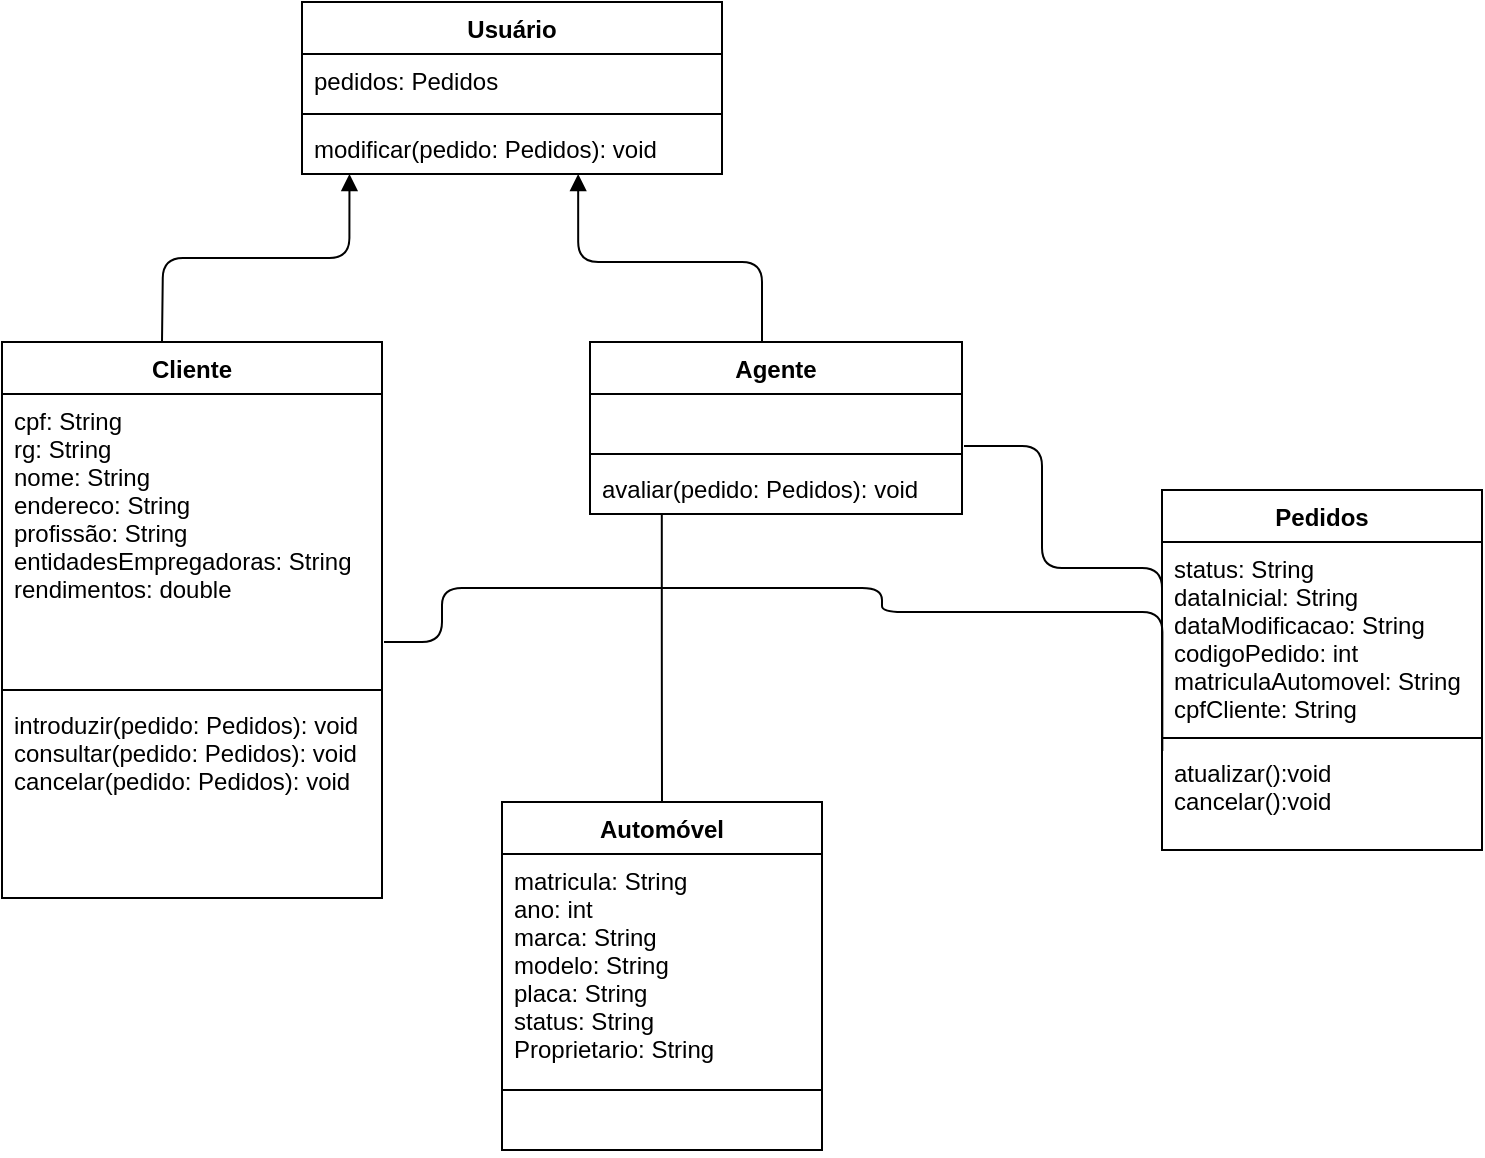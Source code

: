 <mxfile version="14.6.1" type="device"><diagram id="rgbcpl77oESCeKtWnFuC" name="Page-1"><mxGraphModel dx="1422" dy="805" grid="1" gridSize="10" guides="1" tooltips="1" connect="1" arrows="1" fold="1" page="1" pageScale="1" pageWidth="827" pageHeight="1169" math="0" shadow="0"><root><mxCell id="0"/><mxCell id="1" parent="0"/><mxCell id="u4zjmAil4WDwZAeE0FcD-1" value="Usuário" style="swimlane;fontStyle=1;align=center;verticalAlign=top;childLayout=stackLayout;horizontal=1;startSize=26;horizontalStack=0;resizeParent=1;resizeParentMax=0;resizeLast=0;collapsible=1;marginBottom=0;" parent="1" vertex="1"><mxGeometry x="190" y="150" width="210" height="86" as="geometry"/></mxCell><mxCell id="u4zjmAil4WDwZAeE0FcD-2" value="pedidos: Pedidos" style="text;strokeColor=none;fillColor=none;align=left;verticalAlign=top;spacingLeft=4;spacingRight=4;overflow=hidden;rotatable=0;points=[[0,0.5],[1,0.5]];portConstraint=eastwest;" parent="u4zjmAil4WDwZAeE0FcD-1" vertex="1"><mxGeometry y="26" width="210" height="26" as="geometry"/></mxCell><mxCell id="u4zjmAil4WDwZAeE0FcD-3" value="" style="line;strokeWidth=1;fillColor=none;align=left;verticalAlign=middle;spacingTop=-1;spacingLeft=3;spacingRight=3;rotatable=0;labelPosition=right;points=[];portConstraint=eastwest;" parent="u4zjmAil4WDwZAeE0FcD-1" vertex="1"><mxGeometry y="52" width="210" height="8" as="geometry"/></mxCell><mxCell id="u4zjmAil4WDwZAeE0FcD-4" value="modificar(pedido: Pedidos): void" style="text;strokeColor=none;fillColor=none;align=left;verticalAlign=top;spacingLeft=4;spacingRight=4;overflow=hidden;rotatable=0;points=[[0,0.5],[1,0.5]];portConstraint=eastwest;" parent="u4zjmAil4WDwZAeE0FcD-1" vertex="1"><mxGeometry y="60" width="210" height="26" as="geometry"/></mxCell><mxCell id="u4zjmAil4WDwZAeE0FcD-5" value="name" style="endArrow=block;endFill=1;html=1;edgeStyle=orthogonalEdgeStyle;align=left;verticalAlign=top;entryX=0.113;entryY=1;entryDx=0;entryDy=0;entryPerimeter=0;" parent="1" target="u4zjmAil4WDwZAeE0FcD-4" edge="1"><mxGeometry x="-1" relative="1" as="geometry"><mxPoint x="120" y="320" as="sourcePoint"/><mxPoint x="470" y="200" as="targetPoint"/></mxGeometry></mxCell><mxCell id="u4zjmAil4WDwZAeE0FcD-7" value="name" style="endArrow=block;endFill=1;html=1;edgeStyle=orthogonalEdgeStyle;align=left;verticalAlign=top;entryX=0.113;entryY=1;entryDx=0;entryDy=0;entryPerimeter=0;" parent="1" edge="1"><mxGeometry x="-1" relative="1" as="geometry"><mxPoint x="420" y="320" as="sourcePoint"/><mxPoint x="328.08" y="236" as="targetPoint"/><Array as="points"><mxPoint x="420" y="320"/><mxPoint x="420" y="280"/><mxPoint x="328" y="280"/></Array></mxGeometry></mxCell><mxCell id="u4zjmAil4WDwZAeE0FcD-9" value="Cliente" style="swimlane;fontStyle=1;align=center;verticalAlign=top;childLayout=stackLayout;horizontal=1;startSize=26;horizontalStack=0;resizeParent=1;resizeParentMax=0;resizeLast=0;collapsible=1;marginBottom=0;" parent="1" vertex="1"><mxGeometry x="40" y="320" width="190" height="278" as="geometry"/></mxCell><mxCell id="u4zjmAil4WDwZAeE0FcD-10" value="cpf: String&#10;rg: String&#10;nome: String&#10;endereco: String&#10;profissão: String&#10;entidadesEmpregadoras: String&#10;rendimentos: double" style="text;strokeColor=none;fillColor=none;align=left;verticalAlign=top;spacingLeft=4;spacingRight=4;overflow=hidden;rotatable=0;points=[[0,0.5],[1,0.5]];portConstraint=eastwest;" parent="u4zjmAil4WDwZAeE0FcD-9" vertex="1"><mxGeometry y="26" width="190" height="144" as="geometry"/></mxCell><mxCell id="u4zjmAil4WDwZAeE0FcD-11" value="" style="line;strokeWidth=1;fillColor=none;align=left;verticalAlign=middle;spacingTop=-1;spacingLeft=3;spacingRight=3;rotatable=0;labelPosition=right;points=[];portConstraint=eastwest;" parent="u4zjmAil4WDwZAeE0FcD-9" vertex="1"><mxGeometry y="170" width="190" height="8" as="geometry"/></mxCell><mxCell id="u4zjmAil4WDwZAeE0FcD-12" value="introduzir(pedido: Pedidos): void&#10;consultar(pedido: Pedidos): void&#10;cancelar(pedido: Pedidos): void" style="text;strokeColor=none;fillColor=none;align=left;verticalAlign=top;spacingLeft=4;spacingRight=4;overflow=hidden;rotatable=0;points=[[0,0.5],[1,0.5]];portConstraint=eastwest;" parent="u4zjmAil4WDwZAeE0FcD-9" vertex="1"><mxGeometry y="178" width="190" height="100" as="geometry"/></mxCell><mxCell id="u4zjmAil4WDwZAeE0FcD-13" value="Agente" style="swimlane;fontStyle=1;align=center;verticalAlign=top;childLayout=stackLayout;horizontal=1;startSize=26;horizontalStack=0;resizeParent=1;resizeParentMax=0;resizeLast=0;collapsible=1;marginBottom=0;" parent="1" vertex="1"><mxGeometry x="334" y="320" width="186" height="86" as="geometry"/></mxCell><mxCell id="u4zjmAil4WDwZAeE0FcD-14" value="                                                  " style="text;strokeColor=none;fillColor=none;align=left;verticalAlign=top;spacingLeft=4;spacingRight=4;overflow=hidden;rotatable=0;points=[[0,0.5],[1,0.5]];portConstraint=eastwest;" parent="u4zjmAil4WDwZAeE0FcD-13" vertex="1"><mxGeometry y="26" width="186" height="26" as="geometry"/></mxCell><mxCell id="u4zjmAil4WDwZAeE0FcD-15" value="" style="line;strokeWidth=1;fillColor=none;align=left;verticalAlign=middle;spacingTop=-1;spacingLeft=3;spacingRight=3;rotatable=0;labelPosition=right;points=[];portConstraint=eastwest;" parent="u4zjmAil4WDwZAeE0FcD-13" vertex="1"><mxGeometry y="52" width="186" height="8" as="geometry"/></mxCell><mxCell id="u4zjmAil4WDwZAeE0FcD-16" value="avaliar(pedido: Pedidos): void" style="text;strokeColor=none;fillColor=none;align=left;verticalAlign=top;spacingLeft=4;spacingRight=4;overflow=hidden;rotatable=0;points=[[0,0.5],[1,0.5]];portConstraint=eastwest;" parent="u4zjmAil4WDwZAeE0FcD-13" vertex="1"><mxGeometry y="60" width="186" height="26" as="geometry"/></mxCell><mxCell id="u4zjmAil4WDwZAeE0FcD-17" value="Pedidos" style="swimlane;fontStyle=1;align=center;verticalAlign=top;childLayout=stackLayout;horizontal=1;startSize=26;horizontalStack=0;resizeParent=1;resizeParentMax=0;resizeLast=0;collapsible=1;marginBottom=0;" parent="1" vertex="1"><mxGeometry x="620" y="394" width="160" height="180" as="geometry"/></mxCell><mxCell id="u4zjmAil4WDwZAeE0FcD-18" value="status: String&#10;dataInicial: String&#10;dataModificacao: String&#10;codigoPedido: int&#10;matriculaAutomovel: String&#10;cpfCliente: String" style="text;strokeColor=none;fillColor=none;align=left;verticalAlign=top;spacingLeft=4;spacingRight=4;overflow=hidden;rotatable=0;points=[[0,0.5],[1,0.5]];portConstraint=eastwest;" parent="u4zjmAil4WDwZAeE0FcD-17" vertex="1"><mxGeometry y="26" width="160" height="94" as="geometry"/></mxCell><mxCell id="u4zjmAil4WDwZAeE0FcD-19" value="" style="line;strokeWidth=1;fillColor=none;align=left;verticalAlign=middle;spacingTop=-1;spacingLeft=3;spacingRight=3;rotatable=0;labelPosition=right;points=[];portConstraint=eastwest;" parent="u4zjmAil4WDwZAeE0FcD-17" vertex="1"><mxGeometry y="120" width="160" height="8" as="geometry"/></mxCell><mxCell id="u4zjmAil4WDwZAeE0FcD-20" value="atualizar():void&#10;cancelar():void" style="text;strokeColor=none;fillColor=none;align=left;verticalAlign=top;spacingLeft=4;spacingRight=4;overflow=hidden;rotatable=0;points=[[0,0.5],[1,0.5]];portConstraint=eastwest;" parent="u4zjmAil4WDwZAeE0FcD-17" vertex="1"><mxGeometry y="128" width="160" height="52" as="geometry"/></mxCell><mxCell id="u4zjmAil4WDwZAeE0FcD-21" value="" style="endArrow=none;html=1;edgeStyle=orthogonalEdgeStyle;entryX=0;entryY=0.5;entryDx=0;entryDy=0;" parent="1" target="u4zjmAil4WDwZAeE0FcD-18" edge="1"><mxGeometry relative="1" as="geometry"><mxPoint x="521" y="372" as="sourcePoint"/><mxPoint x="590" y="359" as="targetPoint"/><Array as="points"><mxPoint x="560" y="372"/><mxPoint x="560" y="433"/></Array></mxGeometry></mxCell><mxCell id="u4zjmAil4WDwZAeE0FcD-28" value="" style="endArrow=none;html=1;edgeStyle=orthogonalEdgeStyle;exitX=0.193;exitY=1.006;exitDx=0;exitDy=0;exitPerimeter=0;entryX=0.5;entryY=0;entryDx=0;entryDy=0;" parent="1" source="u4zjmAil4WDwZAeE0FcD-16" target="u4zjmAil4WDwZAeE0FcD-36" edge="1"><mxGeometry relative="1" as="geometry"><mxPoint x="370" y="490" as="sourcePoint"/><mxPoint x="370" y="540" as="targetPoint"/><Array as="points"/></mxGeometry></mxCell><mxCell id="u4zjmAil4WDwZAeE0FcD-35" value="" style="endArrow=none;html=1;edgeStyle=orthogonalEdgeStyle;entryX=0.001;entryY=0.048;entryDx=0;entryDy=0;entryPerimeter=0;" parent="1" target="u4zjmAil4WDwZAeE0FcD-20" edge="1"><mxGeometry relative="1" as="geometry"><mxPoint x="231" y="470" as="sourcePoint"/><mxPoint x="619" y="455" as="targetPoint"/><Array as="points"><mxPoint x="260" y="470"/><mxPoint x="260" y="443"/><mxPoint x="480" y="443"/><mxPoint x="480" y="455"/></Array></mxGeometry></mxCell><mxCell id="u4zjmAil4WDwZAeE0FcD-36" value="Automóvel" style="swimlane;fontStyle=1;align=center;verticalAlign=top;childLayout=stackLayout;horizontal=1;startSize=26;horizontalStack=0;resizeParent=1;resizeParentMax=0;resizeLast=0;collapsible=1;marginBottom=0;" parent="1" vertex="1"><mxGeometry x="290" y="550" width="160" height="174" as="geometry"/></mxCell><mxCell id="u4zjmAil4WDwZAeE0FcD-37" value="matricula: String&#10;ano: int&#10;marca: String&#10;modelo: String&#10;placa: String&#10;status: String&#10;Proprietario: String" style="text;strokeColor=none;fillColor=none;align=left;verticalAlign=top;spacingLeft=4;spacingRight=4;overflow=hidden;rotatable=0;points=[[0,0.5],[1,0.5]];portConstraint=eastwest;" parent="u4zjmAil4WDwZAeE0FcD-36" vertex="1"><mxGeometry y="26" width="160" height="114" as="geometry"/></mxCell><mxCell id="u4zjmAil4WDwZAeE0FcD-38" value="" style="line;strokeWidth=1;fillColor=none;align=left;verticalAlign=middle;spacingTop=-1;spacingLeft=3;spacingRight=3;rotatable=0;labelPosition=right;points=[];portConstraint=eastwest;" parent="u4zjmAil4WDwZAeE0FcD-36" vertex="1"><mxGeometry y="140" width="160" height="8" as="geometry"/></mxCell><mxCell id="u4zjmAil4WDwZAeE0FcD-39" value="&#10;&#10;" style="text;strokeColor=none;fillColor=none;align=left;verticalAlign=top;spacingLeft=4;spacingRight=4;overflow=hidden;rotatable=0;points=[[0,0.5],[1,0.5]];portConstraint=eastwest;" parent="u4zjmAil4WDwZAeE0FcD-36" vertex="1"><mxGeometry y="148" width="160" height="26" as="geometry"/></mxCell></root></mxGraphModel></diagram></mxfile>